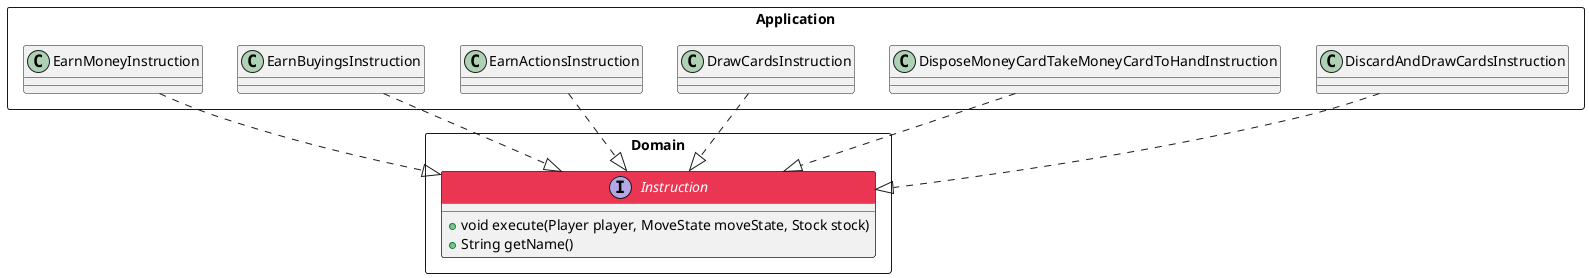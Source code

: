 @startuml

skinparam classFontColor automatic
skinparam classHeaderBackgroundColor<<Important>> #EA3652
hide stereotype

package Domain <<Rectangle>> {

    interface Instruction {
        + void execute(Player player, MoveState moveState, Stock stock)
        + String getName()
    }

}

package Application <<Rectangle>> {

    class DiscardAndDrawCardsInstruction {
    }

    class DisposeMoneyCardTakeMoneyCardToHandInstruction {
    }

    class DrawCardsInstruction {
    }

    class EarnActionsInstruction {
    }

    class EarnBuyingsInstruction {
    }

    class EarnMoneyInstruction {
    }

}

Instruction<<Important>>

DiscardAndDrawCardsInstruction ..|> Instruction
DisposeMoneyCardTakeMoneyCardToHandInstruction ..|> Instruction
DrawCardsInstruction ..|> Instruction
EarnActionsInstruction ..|> Instruction
EarnBuyingsInstruction ..|> Instruction
EarnMoneyInstruction ..|> Instruction

@enduml